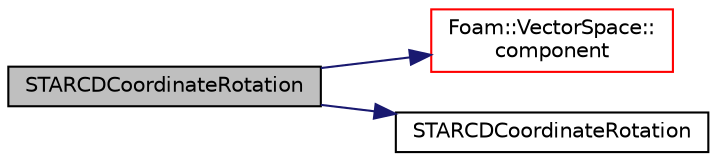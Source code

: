 digraph "STARCDCoordinateRotation"
{
  bgcolor="transparent";
  edge [fontname="Helvetica",fontsize="10",labelfontname="Helvetica",labelfontsize="10"];
  node [fontname="Helvetica",fontsize="10",shape=record];
  rankdir="LR";
  Node1 [label="STARCDCoordinateRotation",height=0.2,width=0.4,color="black", fillcolor="grey75", style="filled", fontcolor="black"];
  Node1 -> Node2 [color="midnightblue",fontsize="10",style="solid",fontname="Helvetica"];
  Node2 [label="Foam::VectorSpace::\lcomponent",height=0.2,width=0.4,color="red",URL="$a02793.html#a089ceefe775f2ef25eb65355efff97ec"];
  Node1 -> Node3 [color="midnightblue",fontsize="10",style="solid",fontname="Helvetica"];
  Node3 [label="STARCDCoordinateRotation",height=0.2,width=0.4,color="black",URL="$a02430.html#a1a78b2d00e95ee35d77d39b1aa4b0c33",tooltip="Construct null. "];
}
